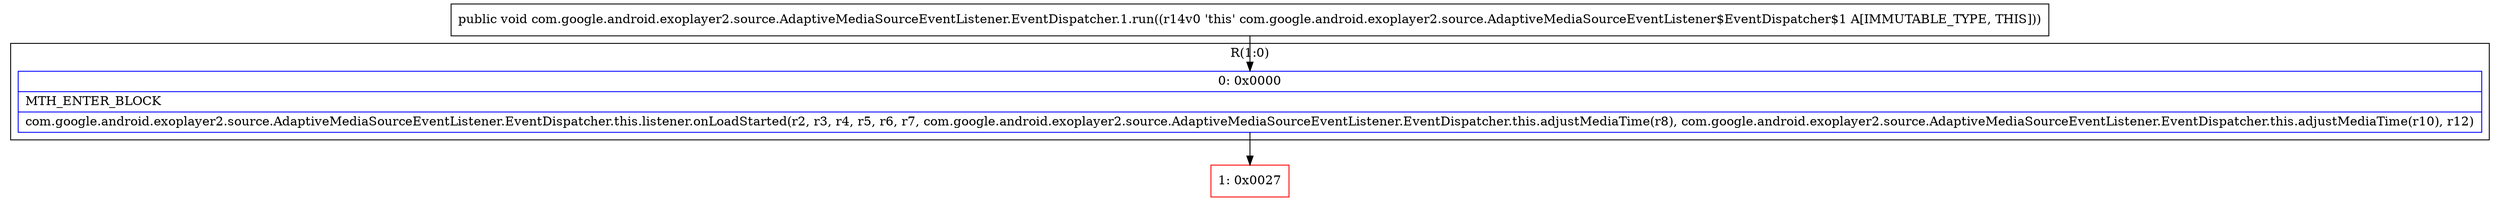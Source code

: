 digraph "CFG forcom.google.android.exoplayer2.source.AdaptiveMediaSourceEventListener.EventDispatcher.1.run()V" {
subgraph cluster_Region_191821869 {
label = "R(1:0)";
node [shape=record,color=blue];
Node_0 [shape=record,label="{0\:\ 0x0000|MTH_ENTER_BLOCK\l|com.google.android.exoplayer2.source.AdaptiveMediaSourceEventListener.EventDispatcher.this.listener.onLoadStarted(r2, r3, r4, r5, r6, r7, com.google.android.exoplayer2.source.AdaptiveMediaSourceEventListener.EventDispatcher.this.adjustMediaTime(r8), com.google.android.exoplayer2.source.AdaptiveMediaSourceEventListener.EventDispatcher.this.adjustMediaTime(r10), r12)\l}"];
}
Node_1 [shape=record,color=red,label="{1\:\ 0x0027}"];
MethodNode[shape=record,label="{public void com.google.android.exoplayer2.source.AdaptiveMediaSourceEventListener.EventDispatcher.1.run((r14v0 'this' com.google.android.exoplayer2.source.AdaptiveMediaSourceEventListener$EventDispatcher$1 A[IMMUTABLE_TYPE, THIS])) }"];
MethodNode -> Node_0;
Node_0 -> Node_1;
}

